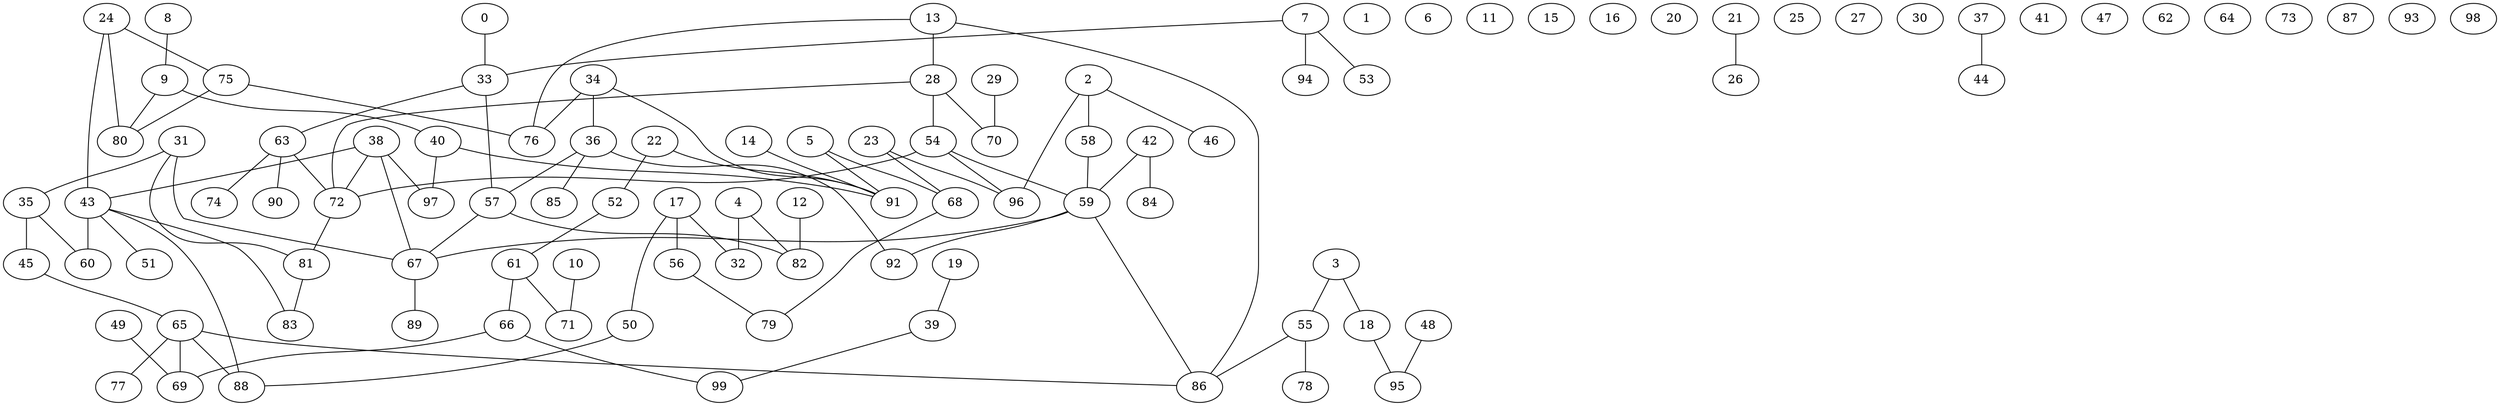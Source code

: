 graph {
  0;
  1;
  2;
  3;
  4;
  5;
  6;
  7;
  8;
  9;
  10;
  11;
  12;
  13;
  14;
  15;
  16;
  17;
  18;
  19;
  20;
  21;
  22;
  23;
  24;
  25;
  26;
  27;
  28;
  29;
  30;
  31;
  32;
  33;
  34;
  35;
  36;
  37;
  38;
  39;
  40;
  41;
  42;
  43;
  44;
  45;
  46;
  47;
  48;
  49;
  50;
  51;
  52;
  53;
  54;
  55;
  56;
  57;
  58;
  59;
  60;
  61;
  62;
  63;
  64;
  65;
  66;
  67;
  68;
  69;
  70;
  71;
  72;
  73;
  74;
  75;
  76;
  77;
  78;
  79;
  80;
  81;
  82;
  83;
  84;
  85;
  86;
  87;
  88;
  89;
  90;
  91;
  92;
  93;
  94;
  95;
  96;
  97;
  98;
  99;
  0 -- 33;
  2 -- 96;
  2 -- 58;
  2 -- 46;
  3 -- 18;
  3 -- 55;
  4 -- 32;
  4 -- 82;
  5 -- 68;
  5 -- 91;
  7 -- 33;
  7 -- 53;
  7 -- 94;
  8 -- 9;
  9 -- 80;
  9 -- 40;
  10 -- 71;
  12 -- 82;
  13 -- 86;
  13 -- 28;
  13 -- 76;
  14 -- 91;
  17 -- 32;
  17 -- 50;
  17 -- 56;
  18 -- 95;
  19 -- 39;
  21 -- 26;
  22 -- 52;
  22 -- 91;
  23 -- 96;
  23 -- 68;
  24 -- 80;
  24 -- 75;
  24 -- 43;
  28 -- 54;
  28 -- 70;
  28 -- 72;
  29 -- 70;
  31 -- 81;
  31 -- 67;
  31 -- 35;
  33 -- 57;
  33 -- 63;
  34 -- 36;
  34 -- 91;
  34 -- 76;
  35 -- 60;
  35 -- 45;
  36 -- 85;
  36 -- 57;
  36 -- 92;
  37 -- 44;
  38 -- 97;
  38 -- 67;
  38 -- 72;
  38 -- 43;
  39 -- 99;
  40 -- 97;
  40 -- 91;
  42 -- 84;
  42 -- 59;
  43 -- 83;
  43 -- 51;
  43 -- 88;
  43 -- 60;
  45 -- 65;
  48 -- 95;
  49 -- 69;
  50 -- 88;
  52 -- 61;
  54 -- 96;
  54 -- 72;
  54 -- 59;
  55 -- 86;
  55 -- 78;
  56 -- 79;
  57 -- 82;
  57 -- 67;
  58 -- 59;
  59 -- 67;
  59 -- 86;
  59 -- 92;
  61 -- 66;
  61 -- 71;
  63 -- 72;
  63 -- 74;
  63 -- 90;
  65 -- 69;
  65 -- 86;
  65 -- 88;
  65 -- 77;
  66 -- 99;
  66 -- 69;
  67 -- 89;
  68 -- 79;
  72 -- 81;
  75 -- 80;
  75 -- 76;
  81 -- 83;
}